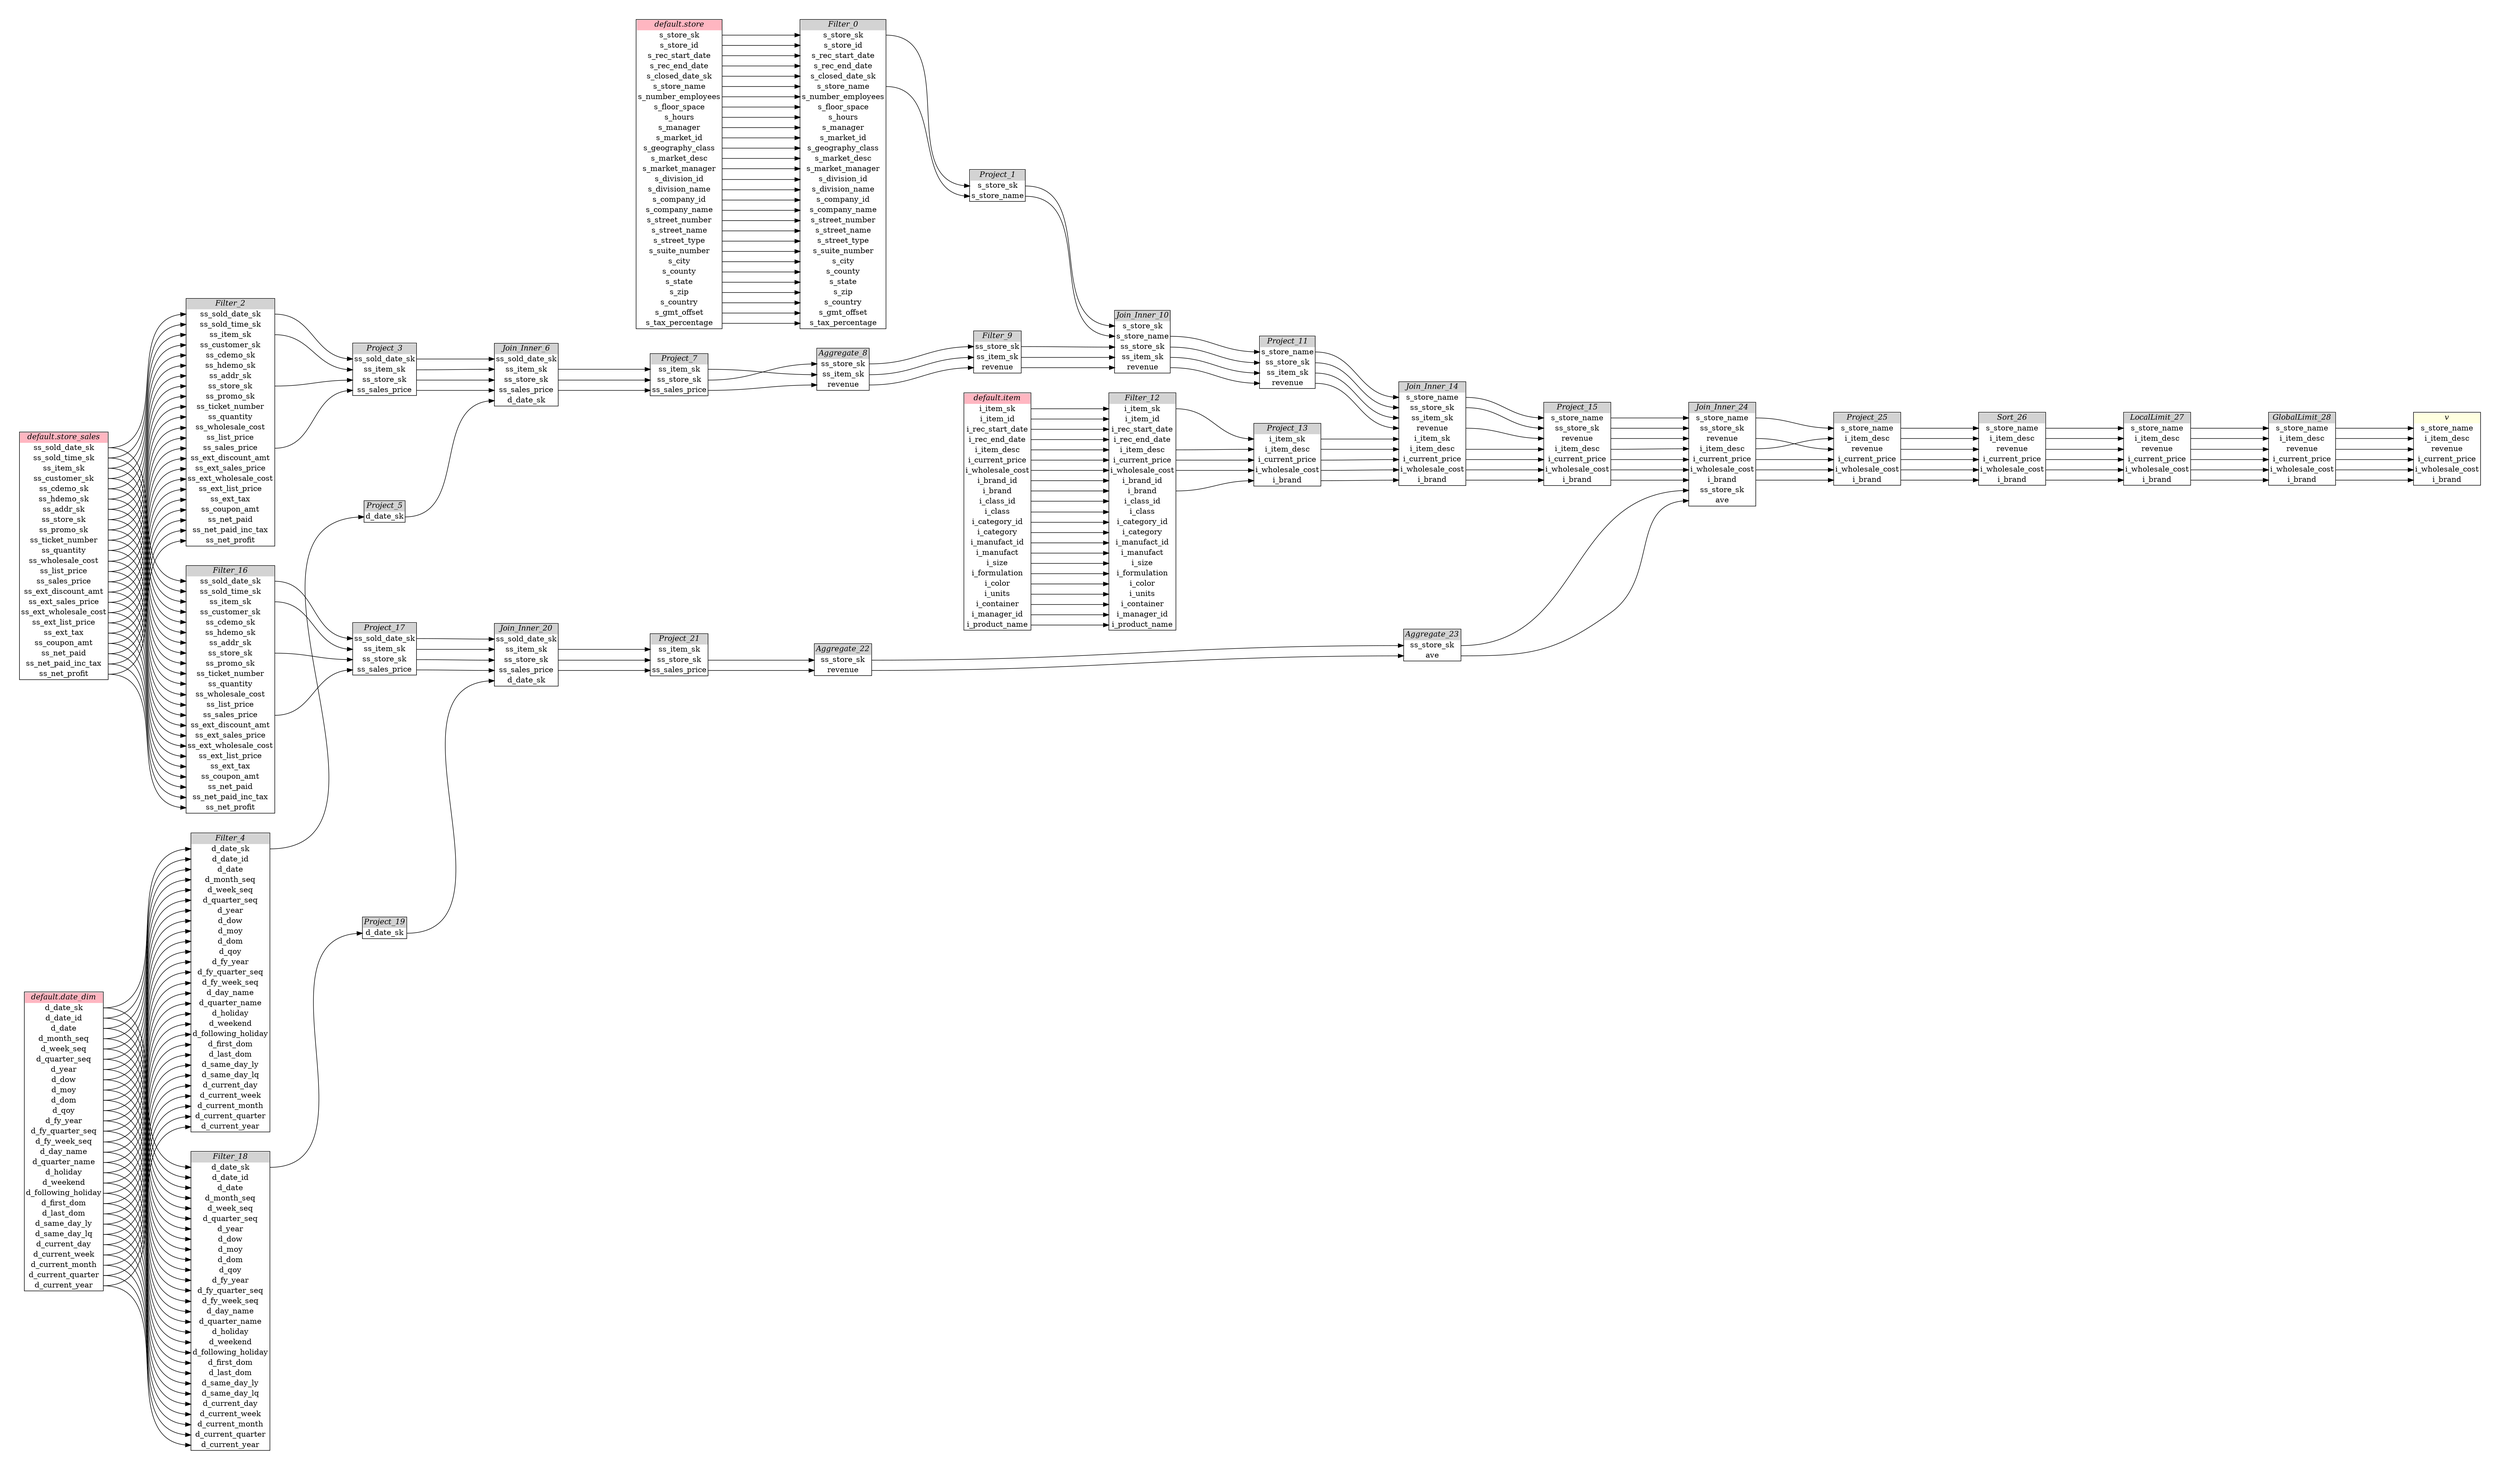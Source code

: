 // Automatically generated by TPCDSFlowTestSuite


digraph {
  graph [pad="0.5", nodesep="0.5", ranksep="2", fontname="Helvetica"];
  node [shape=plain]
  rankdir=LR;

  
"Aggregate_22" [label=<
<table border="1" cellborder="0" cellspacing="0">
  <tr><td bgcolor="lightgray" port="nodeName"><i>Aggregate_22</i></td></tr>
  <tr><td port="0">ss_store_sk</td></tr>
<tr><td port="1">revenue</td></tr>
</table>>];
     

"Aggregate_23" [label=<
<table border="1" cellborder="0" cellspacing="0">
  <tr><td bgcolor="lightgray" port="nodeName"><i>Aggregate_23</i></td></tr>
  <tr><td port="0">ss_store_sk</td></tr>
<tr><td port="1">ave</td></tr>
</table>>];
     

"Aggregate_8" [label=<
<table border="1" cellborder="0" cellspacing="0">
  <tr><td bgcolor="lightgray" port="nodeName"><i>Aggregate_8</i></td></tr>
  <tr><td port="0">ss_store_sk</td></tr>
<tr><td port="1">ss_item_sk</td></tr>
<tr><td port="2">revenue</td></tr>
</table>>];
     

"Filter_0" [label=<
<table border="1" cellborder="0" cellspacing="0">
  <tr><td bgcolor="lightgray" port="nodeName"><i>Filter_0</i></td></tr>
  <tr><td port="0">s_store_sk</td></tr>
<tr><td port="1">s_store_id</td></tr>
<tr><td port="2">s_rec_start_date</td></tr>
<tr><td port="3">s_rec_end_date</td></tr>
<tr><td port="4">s_closed_date_sk</td></tr>
<tr><td port="5">s_store_name</td></tr>
<tr><td port="6">s_number_employees</td></tr>
<tr><td port="7">s_floor_space</td></tr>
<tr><td port="8">s_hours</td></tr>
<tr><td port="9">s_manager</td></tr>
<tr><td port="10">s_market_id</td></tr>
<tr><td port="11">s_geography_class</td></tr>
<tr><td port="12">s_market_desc</td></tr>
<tr><td port="13">s_market_manager</td></tr>
<tr><td port="14">s_division_id</td></tr>
<tr><td port="15">s_division_name</td></tr>
<tr><td port="16">s_company_id</td></tr>
<tr><td port="17">s_company_name</td></tr>
<tr><td port="18">s_street_number</td></tr>
<tr><td port="19">s_street_name</td></tr>
<tr><td port="20">s_street_type</td></tr>
<tr><td port="21">s_suite_number</td></tr>
<tr><td port="22">s_city</td></tr>
<tr><td port="23">s_county</td></tr>
<tr><td port="24">s_state</td></tr>
<tr><td port="25">s_zip</td></tr>
<tr><td port="26">s_country</td></tr>
<tr><td port="27">s_gmt_offset</td></tr>
<tr><td port="28">s_tax_percentage</td></tr>
</table>>];
     

"Filter_12" [label=<
<table border="1" cellborder="0" cellspacing="0">
  <tr><td bgcolor="lightgray" port="nodeName"><i>Filter_12</i></td></tr>
  <tr><td port="0">i_item_sk</td></tr>
<tr><td port="1">i_item_id</td></tr>
<tr><td port="2">i_rec_start_date</td></tr>
<tr><td port="3">i_rec_end_date</td></tr>
<tr><td port="4">i_item_desc</td></tr>
<tr><td port="5">i_current_price</td></tr>
<tr><td port="6">i_wholesale_cost</td></tr>
<tr><td port="7">i_brand_id</td></tr>
<tr><td port="8">i_brand</td></tr>
<tr><td port="9">i_class_id</td></tr>
<tr><td port="10">i_class</td></tr>
<tr><td port="11">i_category_id</td></tr>
<tr><td port="12">i_category</td></tr>
<tr><td port="13">i_manufact_id</td></tr>
<tr><td port="14">i_manufact</td></tr>
<tr><td port="15">i_size</td></tr>
<tr><td port="16">i_formulation</td></tr>
<tr><td port="17">i_color</td></tr>
<tr><td port="18">i_units</td></tr>
<tr><td port="19">i_container</td></tr>
<tr><td port="20">i_manager_id</td></tr>
<tr><td port="21">i_product_name</td></tr>
</table>>];
     

"Filter_16" [label=<
<table border="1" cellborder="0" cellspacing="0">
  <tr><td bgcolor="lightgray" port="nodeName"><i>Filter_16</i></td></tr>
  <tr><td port="0">ss_sold_date_sk</td></tr>
<tr><td port="1">ss_sold_time_sk</td></tr>
<tr><td port="2">ss_item_sk</td></tr>
<tr><td port="3">ss_customer_sk</td></tr>
<tr><td port="4">ss_cdemo_sk</td></tr>
<tr><td port="5">ss_hdemo_sk</td></tr>
<tr><td port="6">ss_addr_sk</td></tr>
<tr><td port="7">ss_store_sk</td></tr>
<tr><td port="8">ss_promo_sk</td></tr>
<tr><td port="9">ss_ticket_number</td></tr>
<tr><td port="10">ss_quantity</td></tr>
<tr><td port="11">ss_wholesale_cost</td></tr>
<tr><td port="12">ss_list_price</td></tr>
<tr><td port="13">ss_sales_price</td></tr>
<tr><td port="14">ss_ext_discount_amt</td></tr>
<tr><td port="15">ss_ext_sales_price</td></tr>
<tr><td port="16">ss_ext_wholesale_cost</td></tr>
<tr><td port="17">ss_ext_list_price</td></tr>
<tr><td port="18">ss_ext_tax</td></tr>
<tr><td port="19">ss_coupon_amt</td></tr>
<tr><td port="20">ss_net_paid</td></tr>
<tr><td port="21">ss_net_paid_inc_tax</td></tr>
<tr><td port="22">ss_net_profit</td></tr>
</table>>];
     

"Filter_18" [label=<
<table border="1" cellborder="0" cellspacing="0">
  <tr><td bgcolor="lightgray" port="nodeName"><i>Filter_18</i></td></tr>
  <tr><td port="0">d_date_sk</td></tr>
<tr><td port="1">d_date_id</td></tr>
<tr><td port="2">d_date</td></tr>
<tr><td port="3">d_month_seq</td></tr>
<tr><td port="4">d_week_seq</td></tr>
<tr><td port="5">d_quarter_seq</td></tr>
<tr><td port="6">d_year</td></tr>
<tr><td port="7">d_dow</td></tr>
<tr><td port="8">d_moy</td></tr>
<tr><td port="9">d_dom</td></tr>
<tr><td port="10">d_qoy</td></tr>
<tr><td port="11">d_fy_year</td></tr>
<tr><td port="12">d_fy_quarter_seq</td></tr>
<tr><td port="13">d_fy_week_seq</td></tr>
<tr><td port="14">d_day_name</td></tr>
<tr><td port="15">d_quarter_name</td></tr>
<tr><td port="16">d_holiday</td></tr>
<tr><td port="17">d_weekend</td></tr>
<tr><td port="18">d_following_holiday</td></tr>
<tr><td port="19">d_first_dom</td></tr>
<tr><td port="20">d_last_dom</td></tr>
<tr><td port="21">d_same_day_ly</td></tr>
<tr><td port="22">d_same_day_lq</td></tr>
<tr><td port="23">d_current_day</td></tr>
<tr><td port="24">d_current_week</td></tr>
<tr><td port="25">d_current_month</td></tr>
<tr><td port="26">d_current_quarter</td></tr>
<tr><td port="27">d_current_year</td></tr>
</table>>];
     

"Filter_2" [label=<
<table border="1" cellborder="0" cellspacing="0">
  <tr><td bgcolor="lightgray" port="nodeName"><i>Filter_2</i></td></tr>
  <tr><td port="0">ss_sold_date_sk</td></tr>
<tr><td port="1">ss_sold_time_sk</td></tr>
<tr><td port="2">ss_item_sk</td></tr>
<tr><td port="3">ss_customer_sk</td></tr>
<tr><td port="4">ss_cdemo_sk</td></tr>
<tr><td port="5">ss_hdemo_sk</td></tr>
<tr><td port="6">ss_addr_sk</td></tr>
<tr><td port="7">ss_store_sk</td></tr>
<tr><td port="8">ss_promo_sk</td></tr>
<tr><td port="9">ss_ticket_number</td></tr>
<tr><td port="10">ss_quantity</td></tr>
<tr><td port="11">ss_wholesale_cost</td></tr>
<tr><td port="12">ss_list_price</td></tr>
<tr><td port="13">ss_sales_price</td></tr>
<tr><td port="14">ss_ext_discount_amt</td></tr>
<tr><td port="15">ss_ext_sales_price</td></tr>
<tr><td port="16">ss_ext_wholesale_cost</td></tr>
<tr><td port="17">ss_ext_list_price</td></tr>
<tr><td port="18">ss_ext_tax</td></tr>
<tr><td port="19">ss_coupon_amt</td></tr>
<tr><td port="20">ss_net_paid</td></tr>
<tr><td port="21">ss_net_paid_inc_tax</td></tr>
<tr><td port="22">ss_net_profit</td></tr>
</table>>];
     

"Filter_4" [label=<
<table border="1" cellborder="0" cellspacing="0">
  <tr><td bgcolor="lightgray" port="nodeName"><i>Filter_4</i></td></tr>
  <tr><td port="0">d_date_sk</td></tr>
<tr><td port="1">d_date_id</td></tr>
<tr><td port="2">d_date</td></tr>
<tr><td port="3">d_month_seq</td></tr>
<tr><td port="4">d_week_seq</td></tr>
<tr><td port="5">d_quarter_seq</td></tr>
<tr><td port="6">d_year</td></tr>
<tr><td port="7">d_dow</td></tr>
<tr><td port="8">d_moy</td></tr>
<tr><td port="9">d_dom</td></tr>
<tr><td port="10">d_qoy</td></tr>
<tr><td port="11">d_fy_year</td></tr>
<tr><td port="12">d_fy_quarter_seq</td></tr>
<tr><td port="13">d_fy_week_seq</td></tr>
<tr><td port="14">d_day_name</td></tr>
<tr><td port="15">d_quarter_name</td></tr>
<tr><td port="16">d_holiday</td></tr>
<tr><td port="17">d_weekend</td></tr>
<tr><td port="18">d_following_holiday</td></tr>
<tr><td port="19">d_first_dom</td></tr>
<tr><td port="20">d_last_dom</td></tr>
<tr><td port="21">d_same_day_ly</td></tr>
<tr><td port="22">d_same_day_lq</td></tr>
<tr><td port="23">d_current_day</td></tr>
<tr><td port="24">d_current_week</td></tr>
<tr><td port="25">d_current_month</td></tr>
<tr><td port="26">d_current_quarter</td></tr>
<tr><td port="27">d_current_year</td></tr>
</table>>];
     

"Filter_9" [label=<
<table border="1" cellborder="0" cellspacing="0">
  <tr><td bgcolor="lightgray" port="nodeName"><i>Filter_9</i></td></tr>
  <tr><td port="0">ss_store_sk</td></tr>
<tr><td port="1">ss_item_sk</td></tr>
<tr><td port="2">revenue</td></tr>
</table>>];
     

"GlobalLimit_28" [label=<
<table border="1" cellborder="0" cellspacing="0">
  <tr><td bgcolor="lightgray" port="nodeName"><i>GlobalLimit_28</i></td></tr>
  <tr><td port="0">s_store_name</td></tr>
<tr><td port="1">i_item_desc</td></tr>
<tr><td port="2">revenue</td></tr>
<tr><td port="3">i_current_price</td></tr>
<tr><td port="4">i_wholesale_cost</td></tr>
<tr><td port="5">i_brand</td></tr>
</table>>];
     

"Join_Inner_10" [label=<
<table border="1" cellborder="0" cellspacing="0">
  <tr><td bgcolor="lightgray" port="nodeName"><i>Join_Inner_10</i></td></tr>
  <tr><td port="0">s_store_sk</td></tr>
<tr><td port="1">s_store_name</td></tr>
<tr><td port="2">ss_store_sk</td></tr>
<tr><td port="3">ss_item_sk</td></tr>
<tr><td port="4">revenue</td></tr>
</table>>];
     

"Join_Inner_14" [label=<
<table border="1" cellborder="0" cellspacing="0">
  <tr><td bgcolor="lightgray" port="nodeName"><i>Join_Inner_14</i></td></tr>
  <tr><td port="0">s_store_name</td></tr>
<tr><td port="1">ss_store_sk</td></tr>
<tr><td port="2">ss_item_sk</td></tr>
<tr><td port="3">revenue</td></tr>
<tr><td port="4">i_item_sk</td></tr>
<tr><td port="5">i_item_desc</td></tr>
<tr><td port="6">i_current_price</td></tr>
<tr><td port="7">i_wholesale_cost</td></tr>
<tr><td port="8">i_brand</td></tr>
</table>>];
     

"Join_Inner_20" [label=<
<table border="1" cellborder="0" cellspacing="0">
  <tr><td bgcolor="lightgray" port="nodeName"><i>Join_Inner_20</i></td></tr>
  <tr><td port="0">ss_sold_date_sk</td></tr>
<tr><td port="1">ss_item_sk</td></tr>
<tr><td port="2">ss_store_sk</td></tr>
<tr><td port="3">ss_sales_price</td></tr>
<tr><td port="4">d_date_sk</td></tr>
</table>>];
     

"Join_Inner_24" [label=<
<table border="1" cellborder="0" cellspacing="0">
  <tr><td bgcolor="lightgray" port="nodeName"><i>Join_Inner_24</i></td></tr>
  <tr><td port="0">s_store_name</td></tr>
<tr><td port="1">ss_store_sk</td></tr>
<tr><td port="2">revenue</td></tr>
<tr><td port="3">i_item_desc</td></tr>
<tr><td port="4">i_current_price</td></tr>
<tr><td port="5">i_wholesale_cost</td></tr>
<tr><td port="6">i_brand</td></tr>
<tr><td port="7">ss_store_sk</td></tr>
<tr><td port="8">ave</td></tr>
</table>>];
     

"Join_Inner_6" [label=<
<table border="1" cellborder="0" cellspacing="0">
  <tr><td bgcolor="lightgray" port="nodeName"><i>Join_Inner_6</i></td></tr>
  <tr><td port="0">ss_sold_date_sk</td></tr>
<tr><td port="1">ss_item_sk</td></tr>
<tr><td port="2">ss_store_sk</td></tr>
<tr><td port="3">ss_sales_price</td></tr>
<tr><td port="4">d_date_sk</td></tr>
</table>>];
     

"LocalLimit_27" [label=<
<table border="1" cellborder="0" cellspacing="0">
  <tr><td bgcolor="lightgray" port="nodeName"><i>LocalLimit_27</i></td></tr>
  <tr><td port="0">s_store_name</td></tr>
<tr><td port="1">i_item_desc</td></tr>
<tr><td port="2">revenue</td></tr>
<tr><td port="3">i_current_price</td></tr>
<tr><td port="4">i_wholesale_cost</td></tr>
<tr><td port="5">i_brand</td></tr>
</table>>];
     

"Project_1" [label=<
<table border="1" cellborder="0" cellspacing="0">
  <tr><td bgcolor="lightgray" port="nodeName"><i>Project_1</i></td></tr>
  <tr><td port="0">s_store_sk</td></tr>
<tr><td port="1">s_store_name</td></tr>
</table>>];
     

"Project_11" [label=<
<table border="1" cellborder="0" cellspacing="0">
  <tr><td bgcolor="lightgray" port="nodeName"><i>Project_11</i></td></tr>
  <tr><td port="0">s_store_name</td></tr>
<tr><td port="1">ss_store_sk</td></tr>
<tr><td port="2">ss_item_sk</td></tr>
<tr><td port="3">revenue</td></tr>
</table>>];
     

"Project_13" [label=<
<table border="1" cellborder="0" cellspacing="0">
  <tr><td bgcolor="lightgray" port="nodeName"><i>Project_13</i></td></tr>
  <tr><td port="0">i_item_sk</td></tr>
<tr><td port="1">i_item_desc</td></tr>
<tr><td port="2">i_current_price</td></tr>
<tr><td port="3">i_wholesale_cost</td></tr>
<tr><td port="4">i_brand</td></tr>
</table>>];
     

"Project_15" [label=<
<table border="1" cellborder="0" cellspacing="0">
  <tr><td bgcolor="lightgray" port="nodeName"><i>Project_15</i></td></tr>
  <tr><td port="0">s_store_name</td></tr>
<tr><td port="1">ss_store_sk</td></tr>
<tr><td port="2">revenue</td></tr>
<tr><td port="3">i_item_desc</td></tr>
<tr><td port="4">i_current_price</td></tr>
<tr><td port="5">i_wholesale_cost</td></tr>
<tr><td port="6">i_brand</td></tr>
</table>>];
     

"Project_17" [label=<
<table border="1" cellborder="0" cellspacing="0">
  <tr><td bgcolor="lightgray" port="nodeName"><i>Project_17</i></td></tr>
  <tr><td port="0">ss_sold_date_sk</td></tr>
<tr><td port="1">ss_item_sk</td></tr>
<tr><td port="2">ss_store_sk</td></tr>
<tr><td port="3">ss_sales_price</td></tr>
</table>>];
     

"Project_19" [label=<
<table border="1" cellborder="0" cellspacing="0">
  <tr><td bgcolor="lightgray" port="nodeName"><i>Project_19</i></td></tr>
  <tr><td port="0">d_date_sk</td></tr>
</table>>];
     

"Project_21" [label=<
<table border="1" cellborder="0" cellspacing="0">
  <tr><td bgcolor="lightgray" port="nodeName"><i>Project_21</i></td></tr>
  <tr><td port="0">ss_item_sk</td></tr>
<tr><td port="1">ss_store_sk</td></tr>
<tr><td port="2">ss_sales_price</td></tr>
</table>>];
     

"Project_25" [label=<
<table border="1" cellborder="0" cellspacing="0">
  <tr><td bgcolor="lightgray" port="nodeName"><i>Project_25</i></td></tr>
  <tr><td port="0">s_store_name</td></tr>
<tr><td port="1">i_item_desc</td></tr>
<tr><td port="2">revenue</td></tr>
<tr><td port="3">i_current_price</td></tr>
<tr><td port="4">i_wholesale_cost</td></tr>
<tr><td port="5">i_brand</td></tr>
</table>>];
     

"Project_3" [label=<
<table border="1" cellborder="0" cellspacing="0">
  <tr><td bgcolor="lightgray" port="nodeName"><i>Project_3</i></td></tr>
  <tr><td port="0">ss_sold_date_sk</td></tr>
<tr><td port="1">ss_item_sk</td></tr>
<tr><td port="2">ss_store_sk</td></tr>
<tr><td port="3">ss_sales_price</td></tr>
</table>>];
     

"Project_5" [label=<
<table border="1" cellborder="0" cellspacing="0">
  <tr><td bgcolor="lightgray" port="nodeName"><i>Project_5</i></td></tr>
  <tr><td port="0">d_date_sk</td></tr>
</table>>];
     

"Project_7" [label=<
<table border="1" cellborder="0" cellspacing="0">
  <tr><td bgcolor="lightgray" port="nodeName"><i>Project_7</i></td></tr>
  <tr><td port="0">ss_item_sk</td></tr>
<tr><td port="1">ss_store_sk</td></tr>
<tr><td port="2">ss_sales_price</td></tr>
</table>>];
     

"Sort_26" [label=<
<table border="1" cellborder="0" cellspacing="0">
  <tr><td bgcolor="lightgray" port="nodeName"><i>Sort_26</i></td></tr>
  <tr><td port="0">s_store_name</td></tr>
<tr><td port="1">i_item_desc</td></tr>
<tr><td port="2">revenue</td></tr>
<tr><td port="3">i_current_price</td></tr>
<tr><td port="4">i_wholesale_cost</td></tr>
<tr><td port="5">i_brand</td></tr>
</table>>];
     

"default.date_dim" [label=<
<table border="1" cellborder="0" cellspacing="0">
  <tr><td bgcolor="lightpink" port="nodeName"><i>default.date_dim</i></td></tr>
  <tr><td port="0">d_date_sk</td></tr>
<tr><td port="1">d_date_id</td></tr>
<tr><td port="2">d_date</td></tr>
<tr><td port="3">d_month_seq</td></tr>
<tr><td port="4">d_week_seq</td></tr>
<tr><td port="5">d_quarter_seq</td></tr>
<tr><td port="6">d_year</td></tr>
<tr><td port="7">d_dow</td></tr>
<tr><td port="8">d_moy</td></tr>
<tr><td port="9">d_dom</td></tr>
<tr><td port="10">d_qoy</td></tr>
<tr><td port="11">d_fy_year</td></tr>
<tr><td port="12">d_fy_quarter_seq</td></tr>
<tr><td port="13">d_fy_week_seq</td></tr>
<tr><td port="14">d_day_name</td></tr>
<tr><td port="15">d_quarter_name</td></tr>
<tr><td port="16">d_holiday</td></tr>
<tr><td port="17">d_weekend</td></tr>
<tr><td port="18">d_following_holiday</td></tr>
<tr><td port="19">d_first_dom</td></tr>
<tr><td port="20">d_last_dom</td></tr>
<tr><td port="21">d_same_day_ly</td></tr>
<tr><td port="22">d_same_day_lq</td></tr>
<tr><td port="23">d_current_day</td></tr>
<tr><td port="24">d_current_week</td></tr>
<tr><td port="25">d_current_month</td></tr>
<tr><td port="26">d_current_quarter</td></tr>
<tr><td port="27">d_current_year</td></tr>
</table>>];
     

"default.item" [label=<
<table border="1" cellborder="0" cellspacing="0">
  <tr><td bgcolor="lightpink" port="nodeName"><i>default.item</i></td></tr>
  <tr><td port="0">i_item_sk</td></tr>
<tr><td port="1">i_item_id</td></tr>
<tr><td port="2">i_rec_start_date</td></tr>
<tr><td port="3">i_rec_end_date</td></tr>
<tr><td port="4">i_item_desc</td></tr>
<tr><td port="5">i_current_price</td></tr>
<tr><td port="6">i_wholesale_cost</td></tr>
<tr><td port="7">i_brand_id</td></tr>
<tr><td port="8">i_brand</td></tr>
<tr><td port="9">i_class_id</td></tr>
<tr><td port="10">i_class</td></tr>
<tr><td port="11">i_category_id</td></tr>
<tr><td port="12">i_category</td></tr>
<tr><td port="13">i_manufact_id</td></tr>
<tr><td port="14">i_manufact</td></tr>
<tr><td port="15">i_size</td></tr>
<tr><td port="16">i_formulation</td></tr>
<tr><td port="17">i_color</td></tr>
<tr><td port="18">i_units</td></tr>
<tr><td port="19">i_container</td></tr>
<tr><td port="20">i_manager_id</td></tr>
<tr><td port="21">i_product_name</td></tr>
</table>>];
     

"default.store" [label=<
<table border="1" cellborder="0" cellspacing="0">
  <tr><td bgcolor="lightpink" port="nodeName"><i>default.store</i></td></tr>
  <tr><td port="0">s_store_sk</td></tr>
<tr><td port="1">s_store_id</td></tr>
<tr><td port="2">s_rec_start_date</td></tr>
<tr><td port="3">s_rec_end_date</td></tr>
<tr><td port="4">s_closed_date_sk</td></tr>
<tr><td port="5">s_store_name</td></tr>
<tr><td port="6">s_number_employees</td></tr>
<tr><td port="7">s_floor_space</td></tr>
<tr><td port="8">s_hours</td></tr>
<tr><td port="9">s_manager</td></tr>
<tr><td port="10">s_market_id</td></tr>
<tr><td port="11">s_geography_class</td></tr>
<tr><td port="12">s_market_desc</td></tr>
<tr><td port="13">s_market_manager</td></tr>
<tr><td port="14">s_division_id</td></tr>
<tr><td port="15">s_division_name</td></tr>
<tr><td port="16">s_company_id</td></tr>
<tr><td port="17">s_company_name</td></tr>
<tr><td port="18">s_street_number</td></tr>
<tr><td port="19">s_street_name</td></tr>
<tr><td port="20">s_street_type</td></tr>
<tr><td port="21">s_suite_number</td></tr>
<tr><td port="22">s_city</td></tr>
<tr><td port="23">s_county</td></tr>
<tr><td port="24">s_state</td></tr>
<tr><td port="25">s_zip</td></tr>
<tr><td port="26">s_country</td></tr>
<tr><td port="27">s_gmt_offset</td></tr>
<tr><td port="28">s_tax_percentage</td></tr>
</table>>];
     

"default.store_sales" [label=<
<table border="1" cellborder="0" cellspacing="0">
  <tr><td bgcolor="lightpink" port="nodeName"><i>default.store_sales</i></td></tr>
  <tr><td port="0">ss_sold_date_sk</td></tr>
<tr><td port="1">ss_sold_time_sk</td></tr>
<tr><td port="2">ss_item_sk</td></tr>
<tr><td port="3">ss_customer_sk</td></tr>
<tr><td port="4">ss_cdemo_sk</td></tr>
<tr><td port="5">ss_hdemo_sk</td></tr>
<tr><td port="6">ss_addr_sk</td></tr>
<tr><td port="7">ss_store_sk</td></tr>
<tr><td port="8">ss_promo_sk</td></tr>
<tr><td port="9">ss_ticket_number</td></tr>
<tr><td port="10">ss_quantity</td></tr>
<tr><td port="11">ss_wholesale_cost</td></tr>
<tr><td port="12">ss_list_price</td></tr>
<tr><td port="13">ss_sales_price</td></tr>
<tr><td port="14">ss_ext_discount_amt</td></tr>
<tr><td port="15">ss_ext_sales_price</td></tr>
<tr><td port="16">ss_ext_wholesale_cost</td></tr>
<tr><td port="17">ss_ext_list_price</td></tr>
<tr><td port="18">ss_ext_tax</td></tr>
<tr><td port="19">ss_coupon_amt</td></tr>
<tr><td port="20">ss_net_paid</td></tr>
<tr><td port="21">ss_net_paid_inc_tax</td></tr>
<tr><td port="22">ss_net_profit</td></tr>
</table>>];
     

"v" [label=<
<table border="1" cellborder="0" cellspacing="0">
  <tr><td bgcolor="lightyellow" port="nodeName"><i>v</i></td></tr>
  <tr><td port="0">s_store_name</td></tr>
<tr><td port="1">i_item_desc</td></tr>
<tr><td port="2">revenue</td></tr>
<tr><td port="3">i_current_price</td></tr>
<tr><td port="4">i_wholesale_cost</td></tr>
<tr><td port="5">i_brand</td></tr>
</table>>];
     
  "Aggregate_22":0 -> "Aggregate_23":0;
"Aggregate_22":1 -> "Aggregate_23":1;
"Aggregate_23":0 -> "Join_Inner_24":7;
"Aggregate_23":1 -> "Join_Inner_24":8;
"Aggregate_8":0 -> "Filter_9":0;
"Aggregate_8":1 -> "Filter_9":1;
"Aggregate_8":2 -> "Filter_9":2;
"Filter_0":0 -> "Project_1":0;
"Filter_0":5 -> "Project_1":1;
"Filter_12":0 -> "Project_13":0;
"Filter_12":4 -> "Project_13":1;
"Filter_12":5 -> "Project_13":2;
"Filter_12":6 -> "Project_13":3;
"Filter_12":8 -> "Project_13":4;
"Filter_16":0 -> "Project_17":0;
"Filter_16":13 -> "Project_17":3;
"Filter_16":2 -> "Project_17":1;
"Filter_16":7 -> "Project_17":2;
"Filter_18":0 -> "Project_19":0;
"Filter_2":0 -> "Project_3":0;
"Filter_2":13 -> "Project_3":3;
"Filter_2":2 -> "Project_3":1;
"Filter_2":7 -> "Project_3":2;
"Filter_4":0 -> "Project_5":0;
"Filter_9":0 -> "Join_Inner_10":2;
"Filter_9":1 -> "Join_Inner_10":3;
"Filter_9":2 -> "Join_Inner_10":4;
"GlobalLimit_28":0 -> "v":0;
"GlobalLimit_28":1 -> "v":1;
"GlobalLimit_28":2 -> "v":2;
"GlobalLimit_28":3 -> "v":3;
"GlobalLimit_28":4 -> "v":4;
"GlobalLimit_28":5 -> "v":5;
"Join_Inner_10":1 -> "Project_11":0;
"Join_Inner_10":2 -> "Project_11":1;
"Join_Inner_10":3 -> "Project_11":2;
"Join_Inner_10":4 -> "Project_11":3;
"Join_Inner_14":0 -> "Project_15":0;
"Join_Inner_14":1 -> "Project_15":1;
"Join_Inner_14":3 -> "Project_15":2;
"Join_Inner_14":5 -> "Project_15":3;
"Join_Inner_14":6 -> "Project_15":4;
"Join_Inner_14":7 -> "Project_15":5;
"Join_Inner_14":8 -> "Project_15":6;
"Join_Inner_20":1 -> "Project_21":0;
"Join_Inner_20":2 -> "Project_21":1;
"Join_Inner_20":3 -> "Project_21":2;
"Join_Inner_24":0 -> "Project_25":0;
"Join_Inner_24":2 -> "Project_25":2;
"Join_Inner_24":3 -> "Project_25":1;
"Join_Inner_24":4 -> "Project_25":3;
"Join_Inner_24":5 -> "Project_25":4;
"Join_Inner_24":6 -> "Project_25":5;
"Join_Inner_6":1 -> "Project_7":0;
"Join_Inner_6":2 -> "Project_7":1;
"Join_Inner_6":3 -> "Project_7":2;
"LocalLimit_27":0 -> "GlobalLimit_28":0;
"LocalLimit_27":1 -> "GlobalLimit_28":1;
"LocalLimit_27":2 -> "GlobalLimit_28":2;
"LocalLimit_27":3 -> "GlobalLimit_28":3;
"LocalLimit_27":4 -> "GlobalLimit_28":4;
"LocalLimit_27":5 -> "GlobalLimit_28":5;
"Project_1":0 -> "Join_Inner_10":0;
"Project_1":1 -> "Join_Inner_10":1;
"Project_11":0 -> "Join_Inner_14":0;
"Project_11":1 -> "Join_Inner_14":1;
"Project_11":2 -> "Join_Inner_14":2;
"Project_11":3 -> "Join_Inner_14":3;
"Project_13":0 -> "Join_Inner_14":4;
"Project_13":1 -> "Join_Inner_14":5;
"Project_13":2 -> "Join_Inner_14":6;
"Project_13":3 -> "Join_Inner_14":7;
"Project_13":4 -> "Join_Inner_14":8;
"Project_15":0 -> "Join_Inner_24":0;
"Project_15":1 -> "Join_Inner_24":1;
"Project_15":2 -> "Join_Inner_24":2;
"Project_15":3 -> "Join_Inner_24":3;
"Project_15":4 -> "Join_Inner_24":4;
"Project_15":5 -> "Join_Inner_24":5;
"Project_15":6 -> "Join_Inner_24":6;
"Project_17":0 -> "Join_Inner_20":0;
"Project_17":1 -> "Join_Inner_20":1;
"Project_17":2 -> "Join_Inner_20":2;
"Project_17":3 -> "Join_Inner_20":3;
"Project_19":0 -> "Join_Inner_20":4;
"Project_21":1 -> "Aggregate_22":0;
"Project_21":2 -> "Aggregate_22":1;
"Project_25":0 -> "Sort_26":0;
"Project_25":1 -> "Sort_26":1;
"Project_25":2 -> "Sort_26":2;
"Project_25":3 -> "Sort_26":3;
"Project_25":4 -> "Sort_26":4;
"Project_25":5 -> "Sort_26":5;
"Project_3":0 -> "Join_Inner_6":0;
"Project_3":1 -> "Join_Inner_6":1;
"Project_3":2 -> "Join_Inner_6":2;
"Project_3":3 -> "Join_Inner_6":3;
"Project_5":0 -> "Join_Inner_6":4;
"Project_7":0 -> "Aggregate_8":1;
"Project_7":1 -> "Aggregate_8":0;
"Project_7":2 -> "Aggregate_8":2;
"Sort_26":0 -> "LocalLimit_27":0;
"Sort_26":1 -> "LocalLimit_27":1;
"Sort_26":2 -> "LocalLimit_27":2;
"Sort_26":3 -> "LocalLimit_27":3;
"Sort_26":4 -> "LocalLimit_27":4;
"Sort_26":5 -> "LocalLimit_27":5;
"default.date_dim":0 -> "Filter_18":0;
"default.date_dim":0 -> "Filter_4":0;
"default.date_dim":1 -> "Filter_18":1;
"default.date_dim":1 -> "Filter_4":1;
"default.date_dim":10 -> "Filter_18":10;
"default.date_dim":10 -> "Filter_4":10;
"default.date_dim":11 -> "Filter_18":11;
"default.date_dim":11 -> "Filter_4":11;
"default.date_dim":12 -> "Filter_18":12;
"default.date_dim":12 -> "Filter_4":12;
"default.date_dim":13 -> "Filter_18":13;
"default.date_dim":13 -> "Filter_4":13;
"default.date_dim":14 -> "Filter_18":14;
"default.date_dim":14 -> "Filter_4":14;
"default.date_dim":15 -> "Filter_18":15;
"default.date_dim":15 -> "Filter_4":15;
"default.date_dim":16 -> "Filter_18":16;
"default.date_dim":16 -> "Filter_4":16;
"default.date_dim":17 -> "Filter_18":17;
"default.date_dim":17 -> "Filter_4":17;
"default.date_dim":18 -> "Filter_18":18;
"default.date_dim":18 -> "Filter_4":18;
"default.date_dim":19 -> "Filter_18":19;
"default.date_dim":19 -> "Filter_4":19;
"default.date_dim":2 -> "Filter_18":2;
"default.date_dim":2 -> "Filter_4":2;
"default.date_dim":20 -> "Filter_18":20;
"default.date_dim":20 -> "Filter_4":20;
"default.date_dim":21 -> "Filter_18":21;
"default.date_dim":21 -> "Filter_4":21;
"default.date_dim":22 -> "Filter_18":22;
"default.date_dim":22 -> "Filter_4":22;
"default.date_dim":23 -> "Filter_18":23;
"default.date_dim":23 -> "Filter_4":23;
"default.date_dim":24 -> "Filter_18":24;
"default.date_dim":24 -> "Filter_4":24;
"default.date_dim":25 -> "Filter_18":25;
"default.date_dim":25 -> "Filter_4":25;
"default.date_dim":26 -> "Filter_18":26;
"default.date_dim":26 -> "Filter_4":26;
"default.date_dim":27 -> "Filter_18":27;
"default.date_dim":27 -> "Filter_4":27;
"default.date_dim":3 -> "Filter_18":3;
"default.date_dim":3 -> "Filter_4":3;
"default.date_dim":4 -> "Filter_18":4;
"default.date_dim":4 -> "Filter_4":4;
"default.date_dim":5 -> "Filter_18":5;
"default.date_dim":5 -> "Filter_4":5;
"default.date_dim":6 -> "Filter_18":6;
"default.date_dim":6 -> "Filter_4":6;
"default.date_dim":7 -> "Filter_18":7;
"default.date_dim":7 -> "Filter_4":7;
"default.date_dim":8 -> "Filter_18":8;
"default.date_dim":8 -> "Filter_4":8;
"default.date_dim":9 -> "Filter_18":9;
"default.date_dim":9 -> "Filter_4":9;
"default.item":0 -> "Filter_12":0;
"default.item":1 -> "Filter_12":1;
"default.item":10 -> "Filter_12":10;
"default.item":11 -> "Filter_12":11;
"default.item":12 -> "Filter_12":12;
"default.item":13 -> "Filter_12":13;
"default.item":14 -> "Filter_12":14;
"default.item":15 -> "Filter_12":15;
"default.item":16 -> "Filter_12":16;
"default.item":17 -> "Filter_12":17;
"default.item":18 -> "Filter_12":18;
"default.item":19 -> "Filter_12":19;
"default.item":2 -> "Filter_12":2;
"default.item":20 -> "Filter_12":20;
"default.item":21 -> "Filter_12":21;
"default.item":3 -> "Filter_12":3;
"default.item":4 -> "Filter_12":4;
"default.item":5 -> "Filter_12":5;
"default.item":6 -> "Filter_12":6;
"default.item":7 -> "Filter_12":7;
"default.item":8 -> "Filter_12":8;
"default.item":9 -> "Filter_12":9;
"default.store":0 -> "Filter_0":0;
"default.store":1 -> "Filter_0":1;
"default.store":10 -> "Filter_0":10;
"default.store":11 -> "Filter_0":11;
"default.store":12 -> "Filter_0":12;
"default.store":13 -> "Filter_0":13;
"default.store":14 -> "Filter_0":14;
"default.store":15 -> "Filter_0":15;
"default.store":16 -> "Filter_0":16;
"default.store":17 -> "Filter_0":17;
"default.store":18 -> "Filter_0":18;
"default.store":19 -> "Filter_0":19;
"default.store":2 -> "Filter_0":2;
"default.store":20 -> "Filter_0":20;
"default.store":21 -> "Filter_0":21;
"default.store":22 -> "Filter_0":22;
"default.store":23 -> "Filter_0":23;
"default.store":24 -> "Filter_0":24;
"default.store":25 -> "Filter_0":25;
"default.store":26 -> "Filter_0":26;
"default.store":27 -> "Filter_0":27;
"default.store":28 -> "Filter_0":28;
"default.store":3 -> "Filter_0":3;
"default.store":4 -> "Filter_0":4;
"default.store":5 -> "Filter_0":5;
"default.store":6 -> "Filter_0":6;
"default.store":7 -> "Filter_0":7;
"default.store":8 -> "Filter_0":8;
"default.store":9 -> "Filter_0":9;
"default.store_sales":0 -> "Filter_16":0;
"default.store_sales":0 -> "Filter_2":0;
"default.store_sales":1 -> "Filter_16":1;
"default.store_sales":1 -> "Filter_2":1;
"default.store_sales":10 -> "Filter_16":10;
"default.store_sales":10 -> "Filter_2":10;
"default.store_sales":11 -> "Filter_16":11;
"default.store_sales":11 -> "Filter_2":11;
"default.store_sales":12 -> "Filter_16":12;
"default.store_sales":12 -> "Filter_2":12;
"default.store_sales":13 -> "Filter_16":13;
"default.store_sales":13 -> "Filter_2":13;
"default.store_sales":14 -> "Filter_16":14;
"default.store_sales":14 -> "Filter_2":14;
"default.store_sales":15 -> "Filter_16":15;
"default.store_sales":15 -> "Filter_2":15;
"default.store_sales":16 -> "Filter_16":16;
"default.store_sales":16 -> "Filter_2":16;
"default.store_sales":17 -> "Filter_16":17;
"default.store_sales":17 -> "Filter_2":17;
"default.store_sales":18 -> "Filter_16":18;
"default.store_sales":18 -> "Filter_2":18;
"default.store_sales":19 -> "Filter_16":19;
"default.store_sales":19 -> "Filter_2":19;
"default.store_sales":2 -> "Filter_16":2;
"default.store_sales":2 -> "Filter_2":2;
"default.store_sales":20 -> "Filter_16":20;
"default.store_sales":20 -> "Filter_2":20;
"default.store_sales":21 -> "Filter_16":21;
"default.store_sales":21 -> "Filter_2":21;
"default.store_sales":22 -> "Filter_16":22;
"default.store_sales":22 -> "Filter_2":22;
"default.store_sales":3 -> "Filter_16":3;
"default.store_sales":3 -> "Filter_2":3;
"default.store_sales":4 -> "Filter_16":4;
"default.store_sales":4 -> "Filter_2":4;
"default.store_sales":5 -> "Filter_16":5;
"default.store_sales":5 -> "Filter_2":5;
"default.store_sales":6 -> "Filter_16":6;
"default.store_sales":6 -> "Filter_2":6;
"default.store_sales":7 -> "Filter_16":7;
"default.store_sales":7 -> "Filter_2":7;
"default.store_sales":8 -> "Filter_16":8;
"default.store_sales":8 -> "Filter_2":8;
"default.store_sales":9 -> "Filter_16":9;
"default.store_sales":9 -> "Filter_2":9;
}
       
